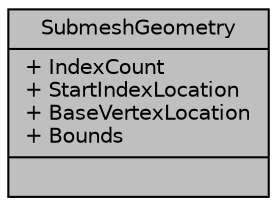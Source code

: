 digraph "SubmeshGeometry"
{
 // LATEX_PDF_SIZE
  edge [fontname="Helvetica",fontsize="10",labelfontname="Helvetica",labelfontsize="10"];
  node [fontname="Helvetica",fontsize="10",shape=record];
  Node1 [label="{SubmeshGeometry\n|+ IndexCount\l+ StartIndexLocation\l+ BaseVertexLocation\l+ Bounds\l|}",height=0.2,width=0.4,color="black", fillcolor="grey75", style="filled", fontcolor="black",tooltip=" "];
}

